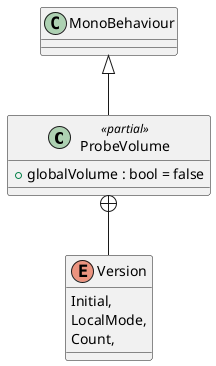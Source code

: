 @startuml
class ProbeVolume <<partial>> {
    + globalVolume : bool = false
}
enum Version {
    Initial,
    LocalMode,
    Count,
}
MonoBehaviour <|-- ProbeVolume
ProbeVolume +-- Version
@enduml
